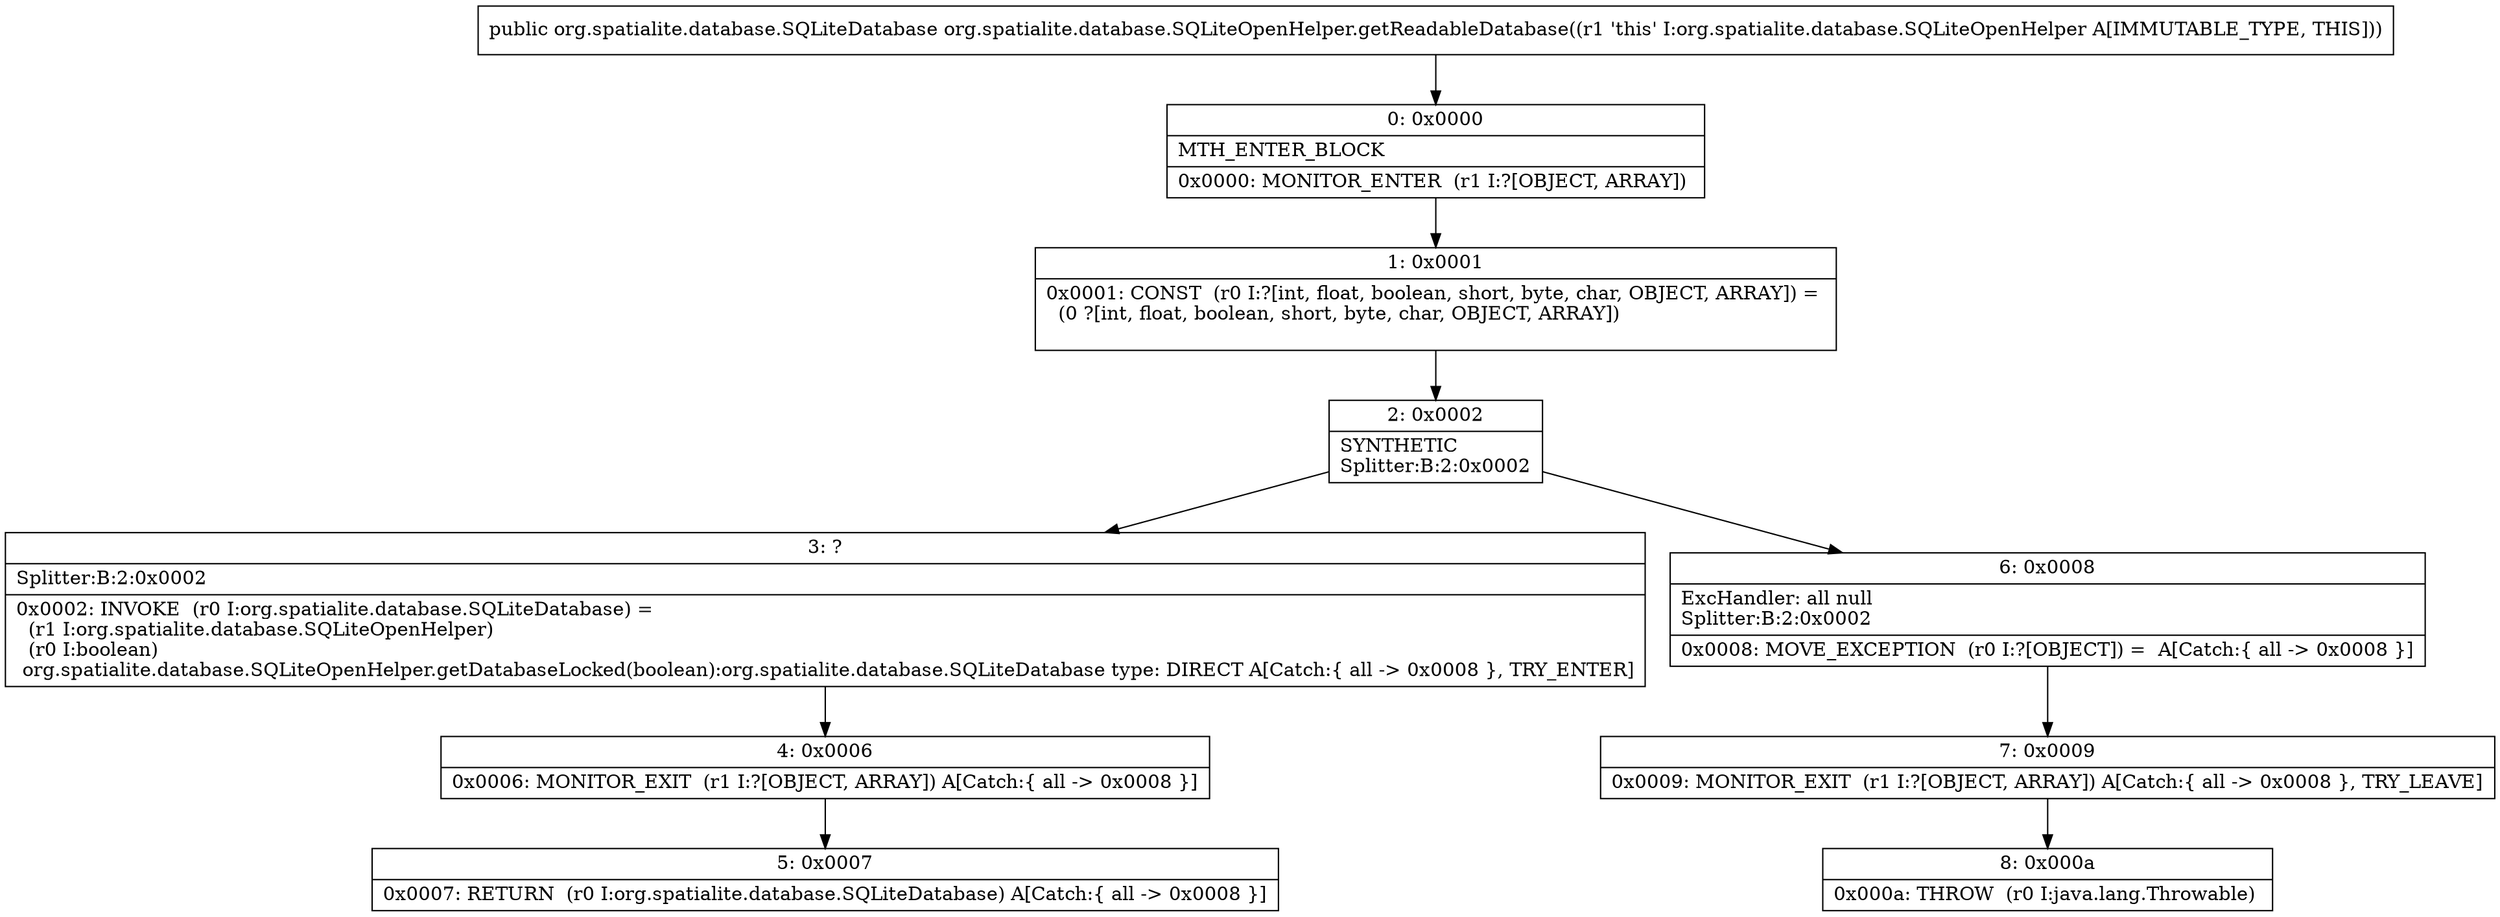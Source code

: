 digraph "CFG fororg.spatialite.database.SQLiteOpenHelper.getReadableDatabase()Lorg\/spatialite\/database\/SQLiteDatabase;" {
Node_0 [shape=record,label="{0\:\ 0x0000|MTH_ENTER_BLOCK\l|0x0000: MONITOR_ENTER  (r1 I:?[OBJECT, ARRAY]) \l}"];
Node_1 [shape=record,label="{1\:\ 0x0001|0x0001: CONST  (r0 I:?[int, float, boolean, short, byte, char, OBJECT, ARRAY]) = \l  (0 ?[int, float, boolean, short, byte, char, OBJECT, ARRAY])\l \l}"];
Node_2 [shape=record,label="{2\:\ 0x0002|SYNTHETIC\lSplitter:B:2:0x0002\l}"];
Node_3 [shape=record,label="{3\:\ ?|Splitter:B:2:0x0002\l|0x0002: INVOKE  (r0 I:org.spatialite.database.SQLiteDatabase) = \l  (r1 I:org.spatialite.database.SQLiteOpenHelper)\l  (r0 I:boolean)\l org.spatialite.database.SQLiteOpenHelper.getDatabaseLocked(boolean):org.spatialite.database.SQLiteDatabase type: DIRECT A[Catch:\{ all \-\> 0x0008 \}, TRY_ENTER]\l}"];
Node_4 [shape=record,label="{4\:\ 0x0006|0x0006: MONITOR_EXIT  (r1 I:?[OBJECT, ARRAY]) A[Catch:\{ all \-\> 0x0008 \}]\l}"];
Node_5 [shape=record,label="{5\:\ 0x0007|0x0007: RETURN  (r0 I:org.spatialite.database.SQLiteDatabase) A[Catch:\{ all \-\> 0x0008 \}]\l}"];
Node_6 [shape=record,label="{6\:\ 0x0008|ExcHandler: all null\lSplitter:B:2:0x0002\l|0x0008: MOVE_EXCEPTION  (r0 I:?[OBJECT]) =  A[Catch:\{ all \-\> 0x0008 \}]\l}"];
Node_7 [shape=record,label="{7\:\ 0x0009|0x0009: MONITOR_EXIT  (r1 I:?[OBJECT, ARRAY]) A[Catch:\{ all \-\> 0x0008 \}, TRY_LEAVE]\l}"];
Node_8 [shape=record,label="{8\:\ 0x000a|0x000a: THROW  (r0 I:java.lang.Throwable) \l}"];
MethodNode[shape=record,label="{public org.spatialite.database.SQLiteDatabase org.spatialite.database.SQLiteOpenHelper.getReadableDatabase((r1 'this' I:org.spatialite.database.SQLiteOpenHelper A[IMMUTABLE_TYPE, THIS])) }"];
MethodNode -> Node_0;
Node_0 -> Node_1;
Node_1 -> Node_2;
Node_2 -> Node_3;
Node_2 -> Node_6;
Node_3 -> Node_4;
Node_4 -> Node_5;
Node_6 -> Node_7;
Node_7 -> Node_8;
}

